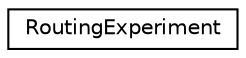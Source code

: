 digraph "Graphical Class Hierarchy"
{
 // LATEX_PDF_SIZE
  edge [fontname="Helvetica",fontsize="10",labelfontname="Helvetica",labelfontsize="10"];
  node [fontname="Helvetica",fontsize="10",shape=record];
  rankdir="LR";
  Node0 [label="RoutingExperiment",height=0.2,width=0.4,color="black", fillcolor="white", style="filled",URL="$class_routing_experiment.html",tooltip=" "];
}
